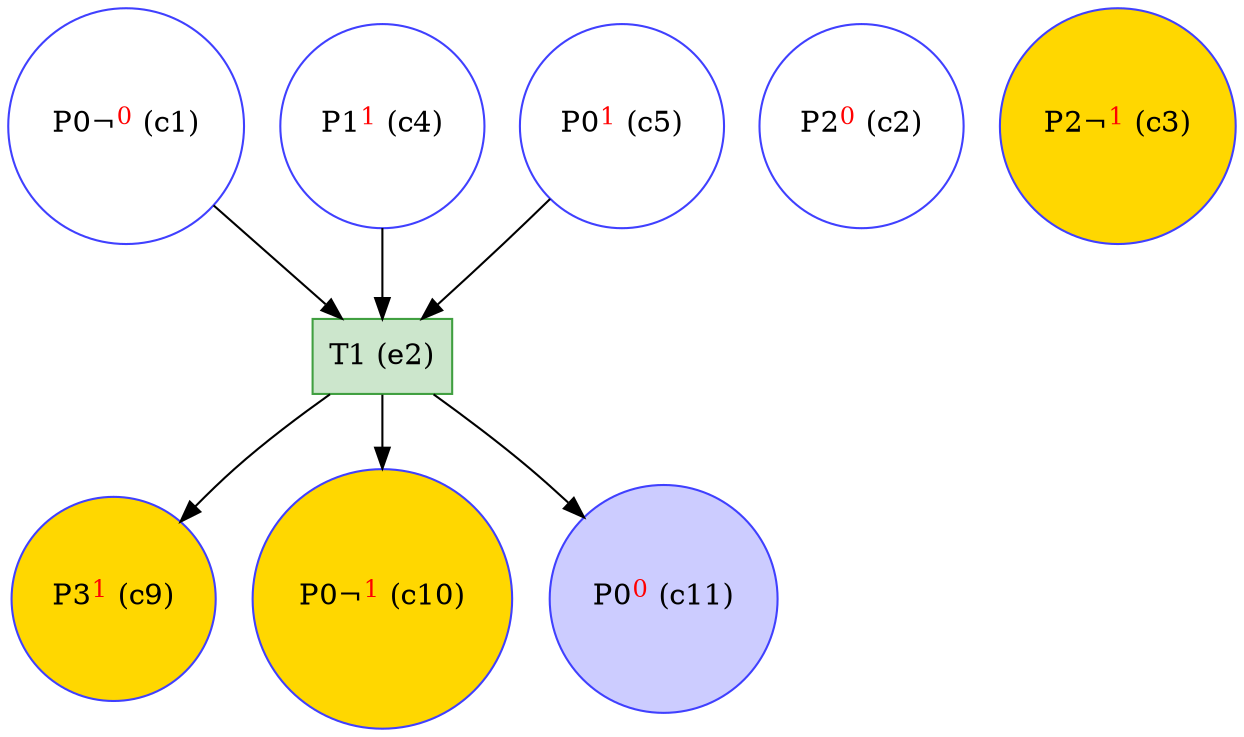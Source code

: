digraph test {
  c1 -> e2;
  c4 -> e2;
  c5 -> e2;
  e2 -> c9;
  e2 -> c10;
  e2 -> c11;
  c1 [color="#4040ff" fillcolor="transparent" label= <P0¬<FONT COLOR="red"><SUP>0</SUP></FONT>&nbsp;(c1)> shape=circle style=filled];
  c2 [color="#4040ff" fillcolor="transparent" label= <P2<FONT COLOR="red"><SUP>0</SUP></FONT>&nbsp;(c2)> shape=circle style=filled];
  c3 [color="#4040ff" fillcolor="gold" label= <P2¬<FONT COLOR="red"><SUP>1</SUP></FONT>&nbsp;(c3)> shape=circle style=filled];
  c4 [color="#4040ff" fillcolor="transparent" label= <P1<FONT COLOR="red"><SUP>1</SUP></FONT>&nbsp;(c4)> shape=circle style=filled];
  c5 [color="#4040ff" fillcolor="transparent" label= <P0<FONT COLOR="red"><SUP>1</SUP></FONT>&nbsp;(c5)> shape=circle style=filled];
  c9 [color="#4040ff" fillcolor="gold" label= <P3<FONT COLOR="red"><SUP>1</SUP></FONT>&nbsp;(c9)> shape=circle style=filled];
  c10 [color="#4040ff" fillcolor="gold" label= <P0¬<FONT COLOR="red"><SUP>1</SUP></FONT>&nbsp;(c10)> shape=circle style=filled];
  c11 [color="#4040ff" fillcolor="#ccccff" label= <P0<FONT COLOR="red"><SUP>0</SUP></FONT>&nbsp;(c11)> shape=circle style=filled];
  e2 [color="#409f40" fillcolor="#cce6cc" label="T1 (e2)" shape=box style=filled];
}
